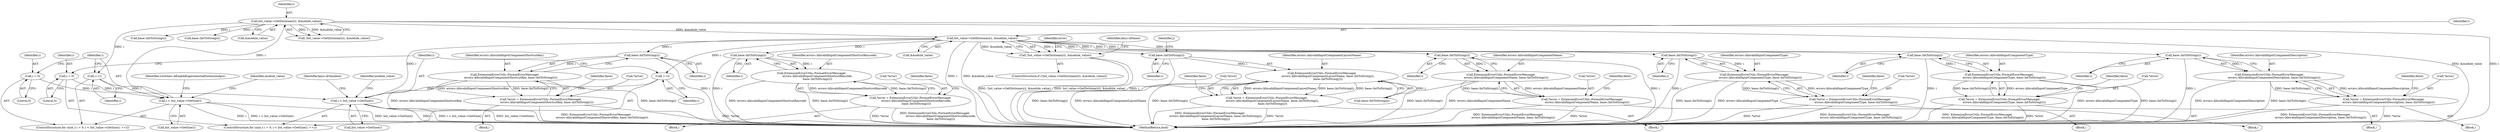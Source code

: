 digraph "0_Chrome_c63f2b7fe4fe2977f858a8e36d5f48db17eff2e7_30@pointer" {
"1001736" [label="(Call,list_value->GetDictionary(i, &module_value))"];
"1001701" [label="(Call,i < list_value->GetSize())"];
"1001698" [label="(Call,i = 0)"];
"1001704" [label="(Call,++i)"];
"1001736" [label="(Call,list_value->GetDictionary(i, &module_value))"];
"1000876" [label="(Call,list_value->GetDictionary(i, &module_value))"];
"1000862" [label="(Call,i < list_value->GetSize())"];
"1000865" [label="(Call,++i)"];
"1000859" [label="(Call,i = 0)"];
"1001735" [label="(Call,!list_value->GetDictionary(i, &module_value))"];
"1001759" [label="(Call,base::IntToString(i))"];
"1001757" [label="(Call,ExtensionErrorUtils::FormatErrorMessage(\n            errors::kInvalidInputComponentName, base::IntToString(i)))"];
"1001754" [label="(Call,*error = ExtensionErrorUtils::FormatErrorMessage(\n            errors::kInvalidInputComponentName, base::IntToString(i)))"];
"1001794" [label="(Call,base::IntToString(i))"];
"1001792" [label="(Call,ExtensionErrorUtils::FormatErrorMessage(\n              errors::kInvalidInputComponentType, base::IntToString(i)))"];
"1001789" [label="(Call,*error = ExtensionErrorUtils::FormatErrorMessage(\n              errors::kInvalidInputComponentType, base::IntToString(i)))"];
"1001805" [label="(Call,base::IntToString(i))"];
"1001803" [label="(Call,ExtensionErrorUtils::FormatErrorMessage(\n            errors::kInvalidInputComponentType, base::IntToString(i)))"];
"1001800" [label="(Call,*error = ExtensionErrorUtils::FormatErrorMessage(\n            errors::kInvalidInputComponentType, base::IntToString(i)))"];
"1001831" [label="(Call,base::IntToString(i))"];
"1001829" [label="(Call,ExtensionErrorUtils::FormatErrorMessage(\n            errors::kInvalidInputComponentDescription, base::IntToString(i)))"];
"1001826" [label="(Call,*error = ExtensionErrorUtils::FormatErrorMessage(\n            errors::kInvalidInputComponentDescription, base::IntToString(i)))"];
"1001886" [label="(Call,base::IntToString(i))"];
"1001884" [label="(Call,ExtensionErrorUtils::FormatErrorMessage(\n              errors::kInvalidInputComponentLayoutName, base::IntToString(i),\n              base::IntToString(j)))"];
"1001881" [label="(Call,*error = ExtensionErrorUtils::FormatErrorMessage(\n              errors::kInvalidInputComponentLayoutName, base::IntToString(i),\n              base::IntToString(j)))"];
"1001914" [label="(Call,base::IntToString(i))"];
"1001912" [label="(Call,ExtensionErrorUtils::FormatErrorMessage(\n              errors::kInvalidInputComponentShortcutKey, base::IntToString(i)))"];
"1001909" [label="(Call,*error = ExtensionErrorUtils::FormatErrorMessage(\n              errors::kInvalidInputComponentShortcutKey, base::IntToString(i)))"];
"1001930" [label="(Call,base::IntToString(i))"];
"1001928" [label="(Call,ExtensionErrorUtils::FormatErrorMessage(\n              errors::kInvalidInputComponentShortcutKeycode,\n              base::IntToString(i)))"];
"1001925" [label="(Call,*error = ExtensionErrorUtils::FormatErrorMessage(\n              errors::kInvalidInputComponentShortcutKeycode,\n              base::IntToString(i)))"];
"1001700" [label="(Literal,0)"];
"1001734" [label="(ControlStructure,if (!list_value->GetDictionary(i, &module_value)))"];
"1001737" [label="(Identifier,i)"];
"1001913" [label="(Identifier,errors::kInvalidInputComponentShortcutKey)"];
"1000864" [label="(Call,list_value->GetSize())"];
"1001826" [label="(Call,*error = ExtensionErrorUtils::FormatErrorMessage(\n            errors::kInvalidInputComponentDescription, base::IntToString(i)))"];
"1001933" [label="(Identifier,false)"];
"1001757" [label="(Call,ExtensionErrorUtils::FormatErrorMessage(\n            errors::kInvalidInputComponentName, base::IntToString(i)))"];
"1001880" [label="(Block,)"];
"1001930" [label="(Call,base::IntToString(i))"];
"1001891" [label="(Identifier,false)"];
"1001808" [label="(Identifier,false)"];
"1001886" [label="(Call,base::IntToString(i))"];
"1001799" [label="(Block,)"];
"1001759" [label="(Call,base::IntToString(i))"];
"1001830" [label="(Identifier,errors::kInvalidInputComponentDescription)"];
"1000899" [label="(Call,base::IntToString(i))"];
"1001825" [label="(Block,)"];
"1001831" [label="(Call,base::IntToString(i))"];
"1001797" [label="(Identifier,false)"];
"1001800" [label="(Call,*error = ExtensionErrorUtils::FormatErrorMessage(\n            errors::kInvalidInputComponentType, base::IntToString(i)))"];
"1001735" [label="(Call,!list_value->GetDictionary(i, &module_value))"];
"1001754" [label="(Call,*error = ExtensionErrorUtils::FormatErrorMessage(\n            errors::kInvalidInputComponentName, base::IntToString(i)))"];
"1001792" [label="(Call,ExtensionErrorUtils::FormatErrorMessage(\n              errors::kInvalidInputComponentType, base::IntToString(i)))"];
"1002016" [label="(Identifier,keys::kOmnibox)"];
"1001703" [label="(Call,list_value->GetSize())"];
"1001743" [label="(Identifier,error)"];
"1001750" [label="(Identifier,keys::kName)"];
"1000915" [label="(Call,base::IntToString(i))"];
"1001696" [label="(ControlStructure,for (size_t i = 0; i < list_value->GetSize(); ++i))"];
"1001709" [label="(Identifier,module_value)"];
"1001704" [label="(Call,++i)"];
"1001832" [label="(Identifier,i)"];
"1001917" [label="(Identifier,false)"];
"1000878" [label="(Call,&module_value)"];
"1001806" [label="(Identifier,i)"];
"1001738" [label="(Call,&module_value)"];
"1000863" [label="(Identifier,i)"];
"1001885" [label="(Identifier,errors::kInvalidInputComponentLayoutName)"];
"1001887" [label="(Identifier,i)"];
"1001910" [label="(Call,*error)"];
"1001755" [label="(Call,*error)"];
"1001758" [label="(Identifier,errors::kInvalidInputComponentName)"];
"1001701" [label="(Call,i < list_value->GetSize())"];
"1001882" [label="(Call,*error)"];
"1001928" [label="(Call,ExtensionErrorUtils::FormatErrorMessage(\n              errors::kInvalidInputComponentShortcutKeycode,\n              base::IntToString(i)))"];
"1000859" [label="(Call,i = 0)"];
"1001804" [label="(Identifier,errors::kInvalidInputComponentType)"];
"1001794" [label="(Call,base::IntToString(i))"];
"1001925" [label="(Call,*error = ExtensionErrorUtils::FormatErrorMessage(\n              errors::kInvalidInputComponentShortcutKeycode,\n              base::IntToString(i)))"];
"1001702" [label="(Identifier,i)"];
"1000877" [label="(Identifier,i)"];
"1001793" [label="(Identifier,errors::kInvalidInputComponentType)"];
"1001805" [label="(Call,base::IntToString(i))"];
"1001788" [label="(Block,)"];
"1001912" [label="(Call,ExtensionErrorUtils::FormatErrorMessage(\n              errors::kInvalidInputComponentShortcutKey, base::IntToString(i)))"];
"1001834" [label="(Identifier,false)"];
"1000876" [label="(Call,list_value->GetDictionary(i, &module_value))"];
"1001931" [label="(Identifier,i)"];
"1001924" [label="(Block,)"];
"1002360" [label="(MethodReturn,bool)"];
"1001705" [label="(Identifier,i)"];
"1001829" [label="(Call,ExtensionErrorUtils::FormatErrorMessage(\n            errors::kInvalidInputComponentDescription, base::IntToString(i)))"];
"1001753" [label="(Block,)"];
"1001909" [label="(Call,*error = ExtensionErrorUtils::FormatErrorMessage(\n              errors::kInvalidInputComponentShortcutKey, base::IntToString(i)))"];
"1000866" [label="(Identifier,i)"];
"1000862" [label="(Call,i < list_value->GetSize())"];
"1000935" [label="(Identifier,switches::kEnableExperimentalExtensionApis)"];
"1001915" [label="(Identifier,i)"];
"1000860" [label="(Identifier,i)"];
"1001929" [label="(Identifier,errors::kInvalidInputComponentShortcutKeycode)"];
"1001736" [label="(Call,list_value->GetDictionary(i, &module_value))"];
"1001760" [label="(Identifier,i)"];
"1001801" [label="(Call,*error)"];
"1001699" [label="(Identifier,i)"];
"1001803" [label="(Call,ExtensionErrorUtils::FormatErrorMessage(\n            errors::kInvalidInputComponentType, base::IntToString(i)))"];
"1001698" [label="(Call,i = 0)"];
"1001795" [label="(Identifier,i)"];
"1001926" [label="(Call,*error)"];
"1001790" [label="(Call,*error)"];
"1001888" [label="(Call,base::IntToString(j))"];
"1001908" [label="(Block,)"];
"1001914" [label="(Call,base::IntToString(i))"];
"1000865" [label="(Call,++i)"];
"1001881" [label="(Call,*error = ExtensionErrorUtils::FormatErrorMessage(\n              errors::kInvalidInputComponentLayoutName, base::IntToString(i),\n              base::IntToString(j)))"];
"1000857" [label="(ControlStructure,for (size_t i = 0; i < list_value->GetSize(); ++i))"];
"1001889" [label="(Identifier,j)"];
"1001762" [label="(Identifier,false)"];
"1001789" [label="(Call,*error = ExtensionErrorUtils::FormatErrorMessage(\n              errors::kInvalidInputComponentType, base::IntToString(i)))"];
"1001827" [label="(Call,*error)"];
"1001884" [label="(Call,ExtensionErrorUtils::FormatErrorMessage(\n              errors::kInvalidInputComponentLayoutName, base::IntToString(i),\n              base::IntToString(j)))"];
"1000875" [label="(Call,!list_value->GetDictionary(i, &module_value))"];
"1000861" [label="(Literal,0)"];
"1000870" [label="(Identifier,module_value)"];
"1001736" -> "1001735"  [label="AST: "];
"1001736" -> "1001738"  [label="CFG: "];
"1001737" -> "1001736"  [label="AST: "];
"1001738" -> "1001736"  [label="AST: "];
"1001735" -> "1001736"  [label="CFG: "];
"1001736" -> "1002360"  [label="DDG: i"];
"1001736" -> "1002360"  [label="DDG: &module_value"];
"1001736" -> "1001704"  [label="DDG: i"];
"1001736" -> "1001735"  [label="DDG: i"];
"1001736" -> "1001735"  [label="DDG: &module_value"];
"1001701" -> "1001736"  [label="DDG: i"];
"1000876" -> "1001736"  [label="DDG: &module_value"];
"1001736" -> "1001759"  [label="DDG: i"];
"1001736" -> "1001794"  [label="DDG: i"];
"1001736" -> "1001805"  [label="DDG: i"];
"1001736" -> "1001831"  [label="DDG: i"];
"1001736" -> "1001886"  [label="DDG: i"];
"1001736" -> "1001914"  [label="DDG: i"];
"1001736" -> "1001930"  [label="DDG: i"];
"1001701" -> "1001696"  [label="AST: "];
"1001701" -> "1001703"  [label="CFG: "];
"1001702" -> "1001701"  [label="AST: "];
"1001703" -> "1001701"  [label="AST: "];
"1001709" -> "1001701"  [label="CFG: "];
"1002016" -> "1001701"  [label="CFG: "];
"1001701" -> "1002360"  [label="DDG: i"];
"1001701" -> "1002360"  [label="DDG: i < list_value->GetSize()"];
"1001701" -> "1002360"  [label="DDG: list_value->GetSize()"];
"1001698" -> "1001701"  [label="DDG: i"];
"1001704" -> "1001701"  [label="DDG: i"];
"1001698" -> "1001696"  [label="AST: "];
"1001698" -> "1001700"  [label="CFG: "];
"1001699" -> "1001698"  [label="AST: "];
"1001700" -> "1001698"  [label="AST: "];
"1001702" -> "1001698"  [label="CFG: "];
"1001704" -> "1001696"  [label="AST: "];
"1001704" -> "1001705"  [label="CFG: "];
"1001705" -> "1001704"  [label="AST: "];
"1001702" -> "1001704"  [label="CFG: "];
"1000876" -> "1000875"  [label="AST: "];
"1000876" -> "1000878"  [label="CFG: "];
"1000877" -> "1000876"  [label="AST: "];
"1000878" -> "1000876"  [label="AST: "];
"1000875" -> "1000876"  [label="CFG: "];
"1000876" -> "1002360"  [label="DDG: &module_value"];
"1000876" -> "1002360"  [label="DDG: i"];
"1000876" -> "1000865"  [label="DDG: i"];
"1000876" -> "1000875"  [label="DDG: i"];
"1000876" -> "1000875"  [label="DDG: &module_value"];
"1000862" -> "1000876"  [label="DDG: i"];
"1000876" -> "1000899"  [label="DDG: i"];
"1000876" -> "1000915"  [label="DDG: i"];
"1000862" -> "1000857"  [label="AST: "];
"1000862" -> "1000864"  [label="CFG: "];
"1000863" -> "1000862"  [label="AST: "];
"1000864" -> "1000862"  [label="AST: "];
"1000870" -> "1000862"  [label="CFG: "];
"1000935" -> "1000862"  [label="CFG: "];
"1000862" -> "1002360"  [label="DDG: list_value->GetSize()"];
"1000862" -> "1002360"  [label="DDG: i"];
"1000862" -> "1002360"  [label="DDG: i < list_value->GetSize()"];
"1000865" -> "1000862"  [label="DDG: i"];
"1000859" -> "1000862"  [label="DDG: i"];
"1000865" -> "1000857"  [label="AST: "];
"1000865" -> "1000866"  [label="CFG: "];
"1000866" -> "1000865"  [label="AST: "];
"1000863" -> "1000865"  [label="CFG: "];
"1000859" -> "1000857"  [label="AST: "];
"1000859" -> "1000861"  [label="CFG: "];
"1000860" -> "1000859"  [label="AST: "];
"1000861" -> "1000859"  [label="AST: "];
"1000863" -> "1000859"  [label="CFG: "];
"1001735" -> "1001734"  [label="AST: "];
"1001743" -> "1001735"  [label="CFG: "];
"1001750" -> "1001735"  [label="CFG: "];
"1001735" -> "1002360"  [label="DDG: !list_value->GetDictionary(i, &module_value)"];
"1001735" -> "1002360"  [label="DDG: list_value->GetDictionary(i, &module_value)"];
"1001759" -> "1001757"  [label="AST: "];
"1001759" -> "1001760"  [label="CFG: "];
"1001760" -> "1001759"  [label="AST: "];
"1001757" -> "1001759"  [label="CFG: "];
"1001759" -> "1002360"  [label="DDG: i"];
"1001759" -> "1001757"  [label="DDG: i"];
"1001757" -> "1001754"  [label="AST: "];
"1001758" -> "1001757"  [label="AST: "];
"1001754" -> "1001757"  [label="CFG: "];
"1001757" -> "1002360"  [label="DDG: base::IntToString(i)"];
"1001757" -> "1002360"  [label="DDG: errors::kInvalidInputComponentName"];
"1001757" -> "1001754"  [label="DDG: errors::kInvalidInputComponentName"];
"1001757" -> "1001754"  [label="DDG: base::IntToString(i)"];
"1001754" -> "1001753"  [label="AST: "];
"1001755" -> "1001754"  [label="AST: "];
"1001762" -> "1001754"  [label="CFG: "];
"1001754" -> "1002360"  [label="DDG: *error"];
"1001754" -> "1002360"  [label="DDG: ExtensionErrorUtils::FormatErrorMessage(\n            errors::kInvalidInputComponentName, base::IntToString(i))"];
"1001794" -> "1001792"  [label="AST: "];
"1001794" -> "1001795"  [label="CFG: "];
"1001795" -> "1001794"  [label="AST: "];
"1001792" -> "1001794"  [label="CFG: "];
"1001794" -> "1002360"  [label="DDG: i"];
"1001794" -> "1001792"  [label="DDG: i"];
"1001792" -> "1001789"  [label="AST: "];
"1001793" -> "1001792"  [label="AST: "];
"1001789" -> "1001792"  [label="CFG: "];
"1001792" -> "1002360"  [label="DDG: base::IntToString(i)"];
"1001792" -> "1002360"  [label="DDG: errors::kInvalidInputComponentType"];
"1001792" -> "1001789"  [label="DDG: errors::kInvalidInputComponentType"];
"1001792" -> "1001789"  [label="DDG: base::IntToString(i)"];
"1001789" -> "1001788"  [label="AST: "];
"1001790" -> "1001789"  [label="AST: "];
"1001797" -> "1001789"  [label="CFG: "];
"1001789" -> "1002360"  [label="DDG: ExtensionErrorUtils::FormatErrorMessage(\n              errors::kInvalidInputComponentType, base::IntToString(i))"];
"1001789" -> "1002360"  [label="DDG: *error"];
"1001805" -> "1001803"  [label="AST: "];
"1001805" -> "1001806"  [label="CFG: "];
"1001806" -> "1001805"  [label="AST: "];
"1001803" -> "1001805"  [label="CFG: "];
"1001805" -> "1002360"  [label="DDG: i"];
"1001805" -> "1001803"  [label="DDG: i"];
"1001803" -> "1001800"  [label="AST: "];
"1001804" -> "1001803"  [label="AST: "];
"1001800" -> "1001803"  [label="CFG: "];
"1001803" -> "1002360"  [label="DDG: errors::kInvalidInputComponentType"];
"1001803" -> "1002360"  [label="DDG: base::IntToString(i)"];
"1001803" -> "1001800"  [label="DDG: errors::kInvalidInputComponentType"];
"1001803" -> "1001800"  [label="DDG: base::IntToString(i)"];
"1001800" -> "1001799"  [label="AST: "];
"1001801" -> "1001800"  [label="AST: "];
"1001808" -> "1001800"  [label="CFG: "];
"1001800" -> "1002360"  [label="DDG: *error"];
"1001800" -> "1002360"  [label="DDG: ExtensionErrorUtils::FormatErrorMessage(\n            errors::kInvalidInputComponentType, base::IntToString(i))"];
"1001831" -> "1001829"  [label="AST: "];
"1001831" -> "1001832"  [label="CFG: "];
"1001832" -> "1001831"  [label="AST: "];
"1001829" -> "1001831"  [label="CFG: "];
"1001831" -> "1002360"  [label="DDG: i"];
"1001831" -> "1001829"  [label="DDG: i"];
"1001829" -> "1001826"  [label="AST: "];
"1001830" -> "1001829"  [label="AST: "];
"1001826" -> "1001829"  [label="CFG: "];
"1001829" -> "1002360"  [label="DDG: errors::kInvalidInputComponentDescription"];
"1001829" -> "1002360"  [label="DDG: base::IntToString(i)"];
"1001829" -> "1001826"  [label="DDG: errors::kInvalidInputComponentDescription"];
"1001829" -> "1001826"  [label="DDG: base::IntToString(i)"];
"1001826" -> "1001825"  [label="AST: "];
"1001827" -> "1001826"  [label="AST: "];
"1001834" -> "1001826"  [label="CFG: "];
"1001826" -> "1002360"  [label="DDG: ExtensionErrorUtils::FormatErrorMessage(\n            errors::kInvalidInputComponentDescription, base::IntToString(i))"];
"1001826" -> "1002360"  [label="DDG: *error"];
"1001886" -> "1001884"  [label="AST: "];
"1001886" -> "1001887"  [label="CFG: "];
"1001887" -> "1001886"  [label="AST: "];
"1001889" -> "1001886"  [label="CFG: "];
"1001886" -> "1002360"  [label="DDG: i"];
"1001886" -> "1001884"  [label="DDG: i"];
"1001884" -> "1001881"  [label="AST: "];
"1001884" -> "1001888"  [label="CFG: "];
"1001885" -> "1001884"  [label="AST: "];
"1001888" -> "1001884"  [label="AST: "];
"1001881" -> "1001884"  [label="CFG: "];
"1001884" -> "1002360"  [label="DDG: base::IntToString(j)"];
"1001884" -> "1002360"  [label="DDG: errors::kInvalidInputComponentLayoutName"];
"1001884" -> "1002360"  [label="DDG: base::IntToString(i)"];
"1001884" -> "1001881"  [label="DDG: errors::kInvalidInputComponentLayoutName"];
"1001884" -> "1001881"  [label="DDG: base::IntToString(i)"];
"1001884" -> "1001881"  [label="DDG: base::IntToString(j)"];
"1001888" -> "1001884"  [label="DDG: j"];
"1001881" -> "1001880"  [label="AST: "];
"1001882" -> "1001881"  [label="AST: "];
"1001891" -> "1001881"  [label="CFG: "];
"1001881" -> "1002360"  [label="DDG: ExtensionErrorUtils::FormatErrorMessage(\n              errors::kInvalidInputComponentLayoutName, base::IntToString(i),\n              base::IntToString(j))"];
"1001881" -> "1002360"  [label="DDG: *error"];
"1001914" -> "1001912"  [label="AST: "];
"1001914" -> "1001915"  [label="CFG: "];
"1001915" -> "1001914"  [label="AST: "];
"1001912" -> "1001914"  [label="CFG: "];
"1001914" -> "1002360"  [label="DDG: i"];
"1001914" -> "1001912"  [label="DDG: i"];
"1001912" -> "1001909"  [label="AST: "];
"1001913" -> "1001912"  [label="AST: "];
"1001909" -> "1001912"  [label="CFG: "];
"1001912" -> "1002360"  [label="DDG: base::IntToString(i)"];
"1001912" -> "1002360"  [label="DDG: errors::kInvalidInputComponentShortcutKey"];
"1001912" -> "1001909"  [label="DDG: errors::kInvalidInputComponentShortcutKey"];
"1001912" -> "1001909"  [label="DDG: base::IntToString(i)"];
"1001909" -> "1001908"  [label="AST: "];
"1001910" -> "1001909"  [label="AST: "];
"1001917" -> "1001909"  [label="CFG: "];
"1001909" -> "1002360"  [label="DDG: ExtensionErrorUtils::FormatErrorMessage(\n              errors::kInvalidInputComponentShortcutKey, base::IntToString(i))"];
"1001909" -> "1002360"  [label="DDG: *error"];
"1001930" -> "1001928"  [label="AST: "];
"1001930" -> "1001931"  [label="CFG: "];
"1001931" -> "1001930"  [label="AST: "];
"1001928" -> "1001930"  [label="CFG: "];
"1001930" -> "1002360"  [label="DDG: i"];
"1001930" -> "1001928"  [label="DDG: i"];
"1001928" -> "1001925"  [label="AST: "];
"1001929" -> "1001928"  [label="AST: "];
"1001925" -> "1001928"  [label="CFG: "];
"1001928" -> "1002360"  [label="DDG: errors::kInvalidInputComponentShortcutKeycode"];
"1001928" -> "1002360"  [label="DDG: base::IntToString(i)"];
"1001928" -> "1001925"  [label="DDG: errors::kInvalidInputComponentShortcutKeycode"];
"1001928" -> "1001925"  [label="DDG: base::IntToString(i)"];
"1001925" -> "1001924"  [label="AST: "];
"1001926" -> "1001925"  [label="AST: "];
"1001933" -> "1001925"  [label="CFG: "];
"1001925" -> "1002360"  [label="DDG: *error"];
"1001925" -> "1002360"  [label="DDG: ExtensionErrorUtils::FormatErrorMessage(\n              errors::kInvalidInputComponentShortcutKeycode,\n              base::IntToString(i))"];
}
